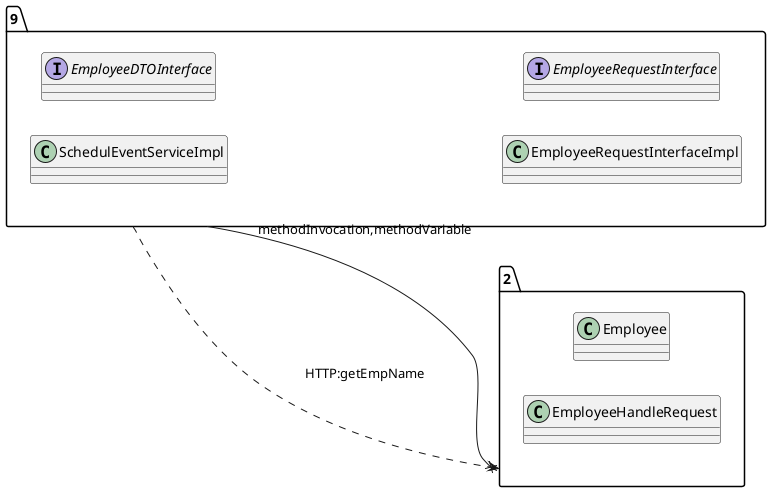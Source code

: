 @startuml 
allow_mixing
left to right direction
package "9"{
class SchedulEventServiceImpl
interface EmployeeDTOInterface
class EmployeeRequestInterfaceImpl
interface EmployeeRequestInterface

}
package "2"{
class Employee
class EmployeeHandleRequest

}
"9" --x "2":methodInvocation,methodVariable
"9" ..> "2":HTTP:getEmpName
@enduml